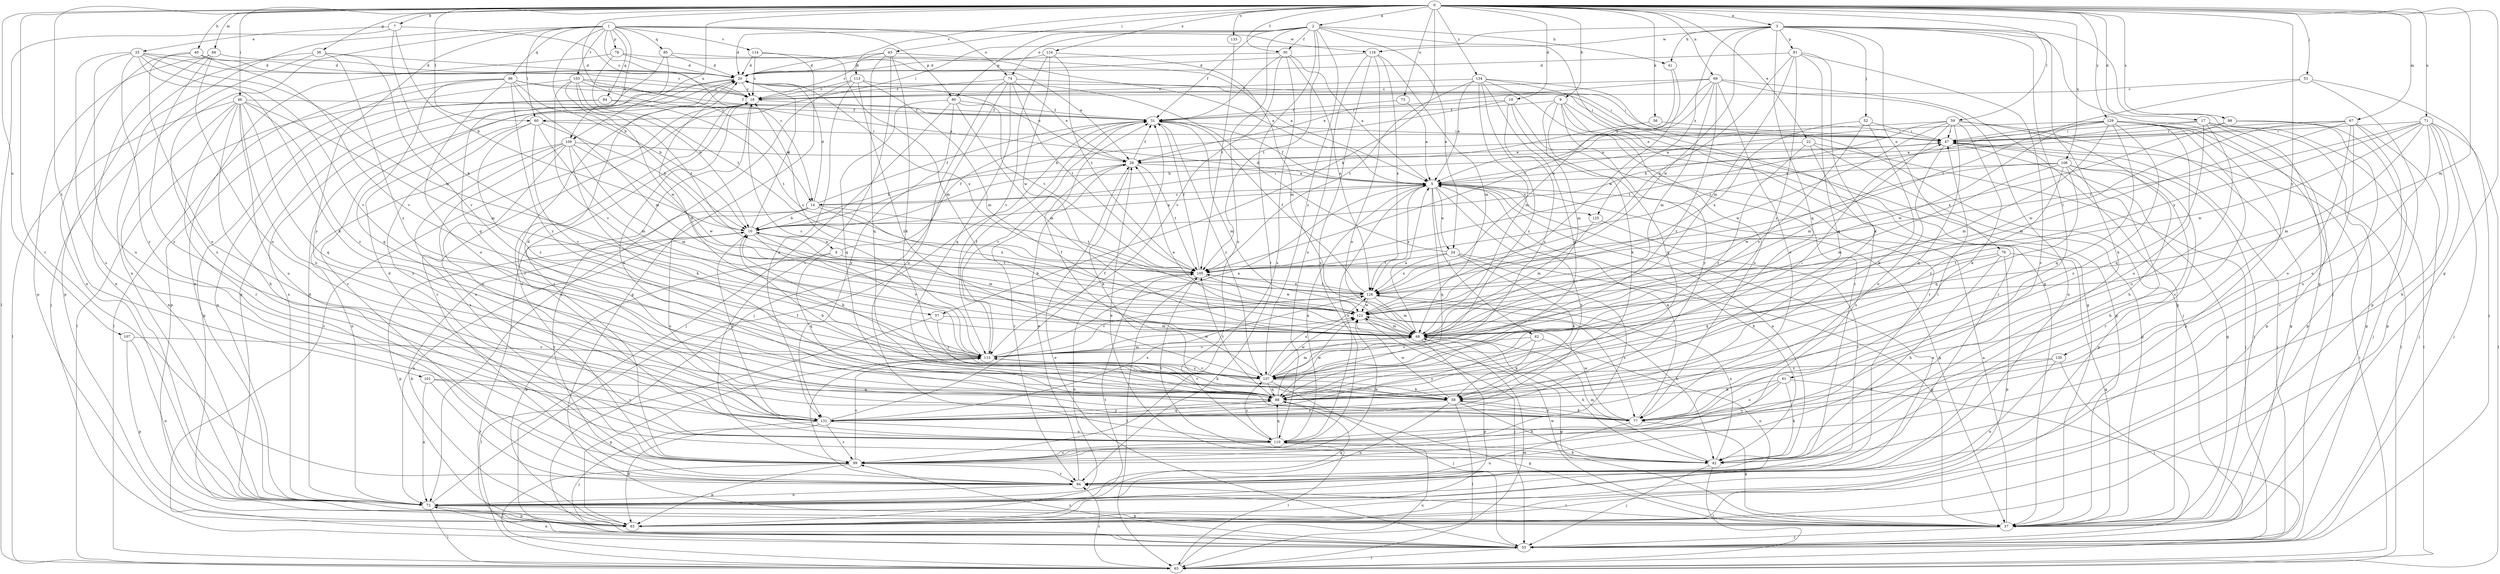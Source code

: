 strict digraph  {
0;
1;
2;
3;
4;
5;
7;
9;
10;
14;
16;
17;
19;
20;
22;
24;
25;
26;
30;
31;
36;
37;
40;
41;
42;
43;
46;
47;
51;
52;
53;
56;
57;
58;
59;
60;
61;
62;
63;
66;
67;
68;
69;
71;
72;
73;
74;
76;
77;
78;
80;
81;
83;
84;
85;
86;
88;
94;
98;
99;
101;
103;
105;
106;
107;
109;
110;
113;
114;
115;
116;
121;
124;
125;
126;
129;
130;
131;
133;
134;
137;
0 -> 2  [label=a];
0 -> 3  [label=a];
0 -> 7  [label=b];
0 -> 9  [label=b];
0 -> 14  [label=c];
0 -> 17  [label=d];
0 -> 19  [label=d];
0 -> 22  [label=e];
0 -> 30  [label=f];
0 -> 36  [label=g];
0 -> 37  [label=g];
0 -> 40  [label=h];
0 -> 43  [label=i];
0 -> 46  [label=i];
0 -> 51  [label=j];
0 -> 56  [label=k];
0 -> 57  [label=k];
0 -> 59  [label=l];
0 -> 60  [label=l];
0 -> 66  [label=m];
0 -> 67  [label=m];
0 -> 68  [label=m];
0 -> 69  [label=n];
0 -> 71  [label=n];
0 -> 73  [label=o];
0 -> 94  [label=r];
0 -> 98  [label=s];
0 -> 101  [label=t];
0 -> 106  [label=u];
0 -> 107  [label=u];
0 -> 109  [label=u];
0 -> 113  [label=v];
0 -> 124  [label=x];
0 -> 129  [label=y];
0 -> 130  [label=y];
0 -> 133  [label=z];
0 -> 134  [label=z];
1 -> 10  [label=b];
1 -> 14  [label=c];
1 -> 60  [label=l];
1 -> 72  [label=n];
1 -> 74  [label=o];
1 -> 78  [label=p];
1 -> 80  [label=p];
1 -> 84  [label=q];
1 -> 85  [label=q];
1 -> 86  [label=q];
1 -> 99  [label=s];
1 -> 103  [label=t];
1 -> 109  [label=u];
1 -> 114  [label=v];
1 -> 116  [label=w];
1 -> 131  [label=y];
2 -> 20  [label=d];
2 -> 24  [label=e];
2 -> 30  [label=f];
2 -> 31  [label=f];
2 -> 37  [label=g];
2 -> 41  [label=h];
2 -> 74  [label=o];
2 -> 80  [label=p];
2 -> 94  [label=r];
2 -> 105  [label=t];
2 -> 110  [label=u];
2 -> 137  [label=z];
3 -> 37  [label=g];
3 -> 41  [label=h];
3 -> 42  [label=h];
3 -> 52  [label=j];
3 -> 53  [label=j];
3 -> 60  [label=l];
3 -> 61  [label=l];
3 -> 76  [label=o];
3 -> 81  [label=p];
3 -> 88  [label=q];
3 -> 116  [label=w];
3 -> 121  [label=w];
3 -> 125  [label=x];
4 -> 31  [label=f];
4 -> 83  [label=p];
4 -> 88  [label=q];
4 -> 105  [label=t];
5 -> 14  [label=c];
5 -> 24  [label=e];
5 -> 31  [label=f];
5 -> 37  [label=g];
5 -> 42  [label=h];
5 -> 62  [label=l];
5 -> 88  [label=q];
5 -> 110  [label=u];
5 -> 125  [label=x];
5 -> 126  [label=x];
5 -> 131  [label=y];
7 -> 10  [label=b];
7 -> 16  [label=c];
7 -> 25  [label=e];
7 -> 57  [label=k];
7 -> 63  [label=l];
9 -> 31  [label=f];
9 -> 37  [label=g];
9 -> 68  [label=m];
9 -> 77  [label=o];
9 -> 88  [label=q];
9 -> 94  [label=r];
9 -> 131  [label=y];
10 -> 4  [label=a];
10 -> 5  [label=a];
10 -> 20  [label=d];
10 -> 68  [label=m];
10 -> 72  [label=n];
10 -> 83  [label=p];
10 -> 115  [label=v];
10 -> 131  [label=y];
14 -> 10  [label=b];
14 -> 20  [label=d];
14 -> 31  [label=f];
14 -> 47  [label=i];
14 -> 94  [label=r];
14 -> 105  [label=t];
14 -> 110  [label=u];
14 -> 126  [label=x];
16 -> 31  [label=f];
16 -> 53  [label=j];
16 -> 77  [label=o];
16 -> 99  [label=s];
17 -> 10  [label=b];
17 -> 37  [label=g];
17 -> 47  [label=i];
17 -> 63  [label=l];
17 -> 83  [label=p];
17 -> 88  [label=q];
17 -> 110  [label=u];
19 -> 10  [label=b];
19 -> 31  [label=f];
19 -> 58  [label=k];
19 -> 94  [label=r];
19 -> 137  [label=z];
20 -> 16  [label=c];
20 -> 26  [label=e];
20 -> 72  [label=n];
20 -> 94  [label=r];
20 -> 126  [label=x];
22 -> 26  [label=e];
22 -> 37  [label=g];
22 -> 53  [label=j];
22 -> 99  [label=s];
22 -> 137  [label=z];
24 -> 20  [label=d];
24 -> 37  [label=g];
24 -> 58  [label=k];
24 -> 99  [label=s];
24 -> 105  [label=t];
24 -> 126  [label=x];
25 -> 16  [label=c];
25 -> 20  [label=d];
25 -> 58  [label=k];
25 -> 99  [label=s];
25 -> 110  [label=u];
25 -> 115  [label=v];
25 -> 121  [label=w];
25 -> 131  [label=y];
26 -> 5  [label=a];
26 -> 10  [label=b];
26 -> 31  [label=f];
26 -> 58  [label=k];
26 -> 94  [label=r];
26 -> 105  [label=t];
30 -> 5  [label=a];
30 -> 20  [label=d];
30 -> 31  [label=f];
30 -> 99  [label=s];
30 -> 115  [label=v];
30 -> 126  [label=x];
31 -> 47  [label=i];
31 -> 68  [label=m];
31 -> 115  [label=v];
31 -> 137  [label=z];
36 -> 20  [label=d];
36 -> 53  [label=j];
36 -> 83  [label=p];
36 -> 115  [label=v];
36 -> 137  [label=z];
37 -> 5  [label=a];
37 -> 47  [label=i];
37 -> 53  [label=j];
37 -> 94  [label=r];
37 -> 121  [label=w];
40 -> 20  [label=d];
40 -> 72  [label=n];
40 -> 77  [label=o];
40 -> 115  [label=v];
41 -> 121  [label=w];
41 -> 126  [label=x];
42 -> 5  [label=a];
42 -> 26  [label=e];
42 -> 53  [label=j];
42 -> 63  [label=l];
42 -> 68  [label=m];
42 -> 105  [label=t];
42 -> 126  [label=x];
43 -> 5  [label=a];
43 -> 16  [label=c];
43 -> 20  [label=d];
43 -> 58  [label=k];
43 -> 88  [label=q];
43 -> 99  [label=s];
46 -> 31  [label=f];
46 -> 42  [label=h];
46 -> 63  [label=l];
46 -> 68  [label=m];
46 -> 72  [label=n];
46 -> 77  [label=o];
46 -> 88  [label=q];
46 -> 94  [label=r];
46 -> 110  [label=u];
46 -> 137  [label=z];
47 -> 26  [label=e];
47 -> 37  [label=g];
47 -> 53  [label=j];
47 -> 77  [label=o];
51 -> 16  [label=c];
51 -> 53  [label=j];
51 -> 83  [label=p];
51 -> 105  [label=t];
52 -> 47  [label=i];
52 -> 58  [label=k];
52 -> 115  [label=v];
52 -> 126  [label=x];
53 -> 16  [label=c];
53 -> 26  [label=e];
53 -> 63  [label=l];
53 -> 72  [label=n];
53 -> 99  [label=s];
56 -> 10  [label=b];
56 -> 47  [label=i];
57 -> 63  [label=l];
57 -> 68  [label=m];
57 -> 137  [label=z];
58 -> 10  [label=b];
58 -> 42  [label=h];
58 -> 63  [label=l];
58 -> 72  [label=n];
58 -> 77  [label=o];
58 -> 121  [label=w];
58 -> 131  [label=y];
59 -> 26  [label=e];
59 -> 37  [label=g];
59 -> 42  [label=h];
59 -> 47  [label=i];
59 -> 58  [label=k];
59 -> 68  [label=m];
59 -> 88  [label=q];
59 -> 105  [label=t];
59 -> 121  [label=w];
60 -> 10  [label=b];
60 -> 47  [label=i];
60 -> 68  [label=m];
60 -> 115  [label=v];
60 -> 131  [label=y];
60 -> 137  [label=z];
61 -> 42  [label=h];
61 -> 58  [label=k];
61 -> 63  [label=l];
61 -> 77  [label=o];
61 -> 110  [label=u];
62 -> 58  [label=k];
62 -> 72  [label=n];
62 -> 115  [label=v];
62 -> 131  [label=y];
63 -> 47  [label=i];
63 -> 68  [label=m];
63 -> 94  [label=r];
63 -> 110  [label=u];
66 -> 20  [label=d];
66 -> 72  [label=n];
66 -> 77  [label=o];
66 -> 83  [label=p];
66 -> 131  [label=y];
67 -> 5  [label=a];
67 -> 47  [label=i];
67 -> 53  [label=j];
67 -> 68  [label=m];
67 -> 77  [label=o];
67 -> 94  [label=r];
67 -> 110  [label=u];
67 -> 121  [label=w];
68 -> 5  [label=a];
68 -> 26  [label=e];
68 -> 37  [label=g];
68 -> 42  [label=h];
68 -> 83  [label=p];
68 -> 115  [label=v];
69 -> 5  [label=a];
69 -> 16  [label=c];
69 -> 26  [label=e];
69 -> 37  [label=g];
69 -> 68  [label=m];
69 -> 72  [label=n];
69 -> 77  [label=o];
69 -> 105  [label=t];
69 -> 137  [label=z];
71 -> 42  [label=h];
71 -> 47  [label=i];
71 -> 53  [label=j];
71 -> 63  [label=l];
71 -> 68  [label=m];
71 -> 77  [label=o];
71 -> 83  [label=p];
71 -> 105  [label=t];
71 -> 121  [label=w];
71 -> 126  [label=x];
72 -> 20  [label=d];
72 -> 31  [label=f];
72 -> 37  [label=g];
72 -> 63  [label=l];
72 -> 83  [label=p];
72 -> 88  [label=q];
73 -> 5  [label=a];
73 -> 31  [label=f];
74 -> 16  [label=c];
74 -> 26  [label=e];
74 -> 47  [label=i];
74 -> 53  [label=j];
74 -> 88  [label=q];
74 -> 105  [label=t];
74 -> 110  [label=u];
76 -> 37  [label=g];
76 -> 42  [label=h];
76 -> 83  [label=p];
76 -> 88  [label=q];
76 -> 105  [label=t];
77 -> 5  [label=a];
77 -> 37  [label=g];
77 -> 58  [label=k];
77 -> 72  [label=n];
77 -> 121  [label=w];
78 -> 5  [label=a];
78 -> 20  [label=d];
78 -> 72  [label=n];
78 -> 105  [label=t];
80 -> 31  [label=f];
80 -> 53  [label=j];
80 -> 68  [label=m];
80 -> 88  [label=q];
80 -> 105  [label=t];
80 -> 131  [label=y];
81 -> 20  [label=d];
81 -> 58  [label=k];
81 -> 68  [label=m];
81 -> 88  [label=q];
81 -> 99  [label=s];
81 -> 126  [label=x];
81 -> 137  [label=z];
83 -> 5  [label=a];
83 -> 10  [label=b];
83 -> 105  [label=t];
84 -> 31  [label=f];
84 -> 37  [label=g];
84 -> 72  [label=n];
84 -> 105  [label=t];
85 -> 20  [label=d];
85 -> 26  [label=e];
85 -> 37  [label=g];
85 -> 88  [label=q];
86 -> 10  [label=b];
86 -> 16  [label=c];
86 -> 47  [label=i];
86 -> 63  [label=l];
86 -> 68  [label=m];
86 -> 77  [label=o];
86 -> 83  [label=p];
86 -> 88  [label=q];
86 -> 137  [label=z];
88 -> 20  [label=d];
88 -> 37  [label=g];
88 -> 105  [label=t];
88 -> 115  [label=v];
88 -> 121  [label=w];
88 -> 131  [label=y];
94 -> 16  [label=c];
94 -> 26  [label=e];
94 -> 72  [label=n];
94 -> 115  [label=v];
98 -> 47  [label=i];
98 -> 53  [label=j];
98 -> 83  [label=p];
98 -> 126  [label=x];
99 -> 16  [label=c];
99 -> 20  [label=d];
99 -> 63  [label=l];
99 -> 83  [label=p];
99 -> 94  [label=r];
99 -> 115  [label=v];
99 -> 121  [label=w];
101 -> 72  [label=n];
101 -> 88  [label=q];
101 -> 94  [label=r];
101 -> 131  [label=y];
103 -> 5  [label=a];
103 -> 10  [label=b];
103 -> 16  [label=c];
103 -> 31  [label=f];
103 -> 63  [label=l];
103 -> 105  [label=t];
103 -> 115  [label=v];
103 -> 121  [label=w];
105 -> 31  [label=f];
105 -> 63  [label=l];
105 -> 72  [label=n];
105 -> 121  [label=w];
105 -> 126  [label=x];
106 -> 5  [label=a];
106 -> 42  [label=h];
106 -> 68  [label=m];
106 -> 83  [label=p];
106 -> 88  [label=q];
106 -> 94  [label=r];
106 -> 121  [label=w];
106 -> 137  [label=z];
107 -> 72  [label=n];
107 -> 83  [label=p];
107 -> 115  [label=v];
109 -> 26  [label=e];
109 -> 58  [label=k];
109 -> 68  [label=m];
109 -> 72  [label=n];
109 -> 99  [label=s];
109 -> 110  [label=u];
109 -> 121  [label=w];
109 -> 131  [label=y];
110 -> 5  [label=a];
110 -> 16  [label=c];
110 -> 42  [label=h];
110 -> 47  [label=i];
110 -> 63  [label=l];
110 -> 88  [label=q];
110 -> 99  [label=s];
110 -> 137  [label=z];
113 -> 16  [label=c];
113 -> 47  [label=i];
113 -> 68  [label=m];
113 -> 72  [label=n];
113 -> 131  [label=y];
113 -> 137  [label=z];
114 -> 16  [label=c];
114 -> 20  [label=d];
114 -> 37  [label=g];
114 -> 68  [label=m];
115 -> 5  [label=a];
115 -> 16  [label=c];
115 -> 20  [label=d];
115 -> 31  [label=f];
115 -> 58  [label=k];
115 -> 68  [label=m];
115 -> 83  [label=p];
115 -> 121  [label=w];
115 -> 137  [label=z];
116 -> 20  [label=d];
116 -> 68  [label=m];
116 -> 77  [label=o];
116 -> 99  [label=s];
116 -> 110  [label=u];
116 -> 126  [label=x];
121 -> 10  [label=b];
121 -> 16  [label=c];
121 -> 53  [label=j];
121 -> 68  [label=m];
124 -> 20  [label=d];
124 -> 68  [label=m];
124 -> 105  [label=t];
124 -> 115  [label=v];
124 -> 121  [label=w];
125 -> 68  [label=m];
125 -> 94  [label=r];
126 -> 31  [label=f];
126 -> 42  [label=h];
126 -> 68  [label=m];
126 -> 105  [label=t];
126 -> 115  [label=v];
126 -> 121  [label=w];
129 -> 5  [label=a];
129 -> 47  [label=i];
129 -> 63  [label=l];
129 -> 68  [label=m];
129 -> 77  [label=o];
129 -> 83  [label=p];
129 -> 88  [label=q];
129 -> 99  [label=s];
129 -> 105  [label=t];
129 -> 121  [label=w];
129 -> 131  [label=y];
130 -> 53  [label=j];
130 -> 72  [label=n];
130 -> 77  [label=o];
130 -> 137  [label=z];
131 -> 31  [label=f];
131 -> 53  [label=j];
131 -> 83  [label=p];
131 -> 88  [label=q];
131 -> 99  [label=s];
131 -> 110  [label=u];
131 -> 126  [label=x];
133 -> 105  [label=t];
134 -> 5  [label=a];
134 -> 16  [label=c];
134 -> 37  [label=g];
134 -> 53  [label=j];
134 -> 68  [label=m];
134 -> 88  [label=q];
134 -> 94  [label=r];
134 -> 105  [label=t];
134 -> 137  [label=z];
137 -> 10  [label=b];
137 -> 31  [label=f];
137 -> 47  [label=i];
137 -> 53  [label=j];
137 -> 58  [label=k];
137 -> 68  [label=m];
137 -> 88  [label=q];
137 -> 115  [label=v];
137 -> 121  [label=w];
137 -> 126  [label=x];
}

